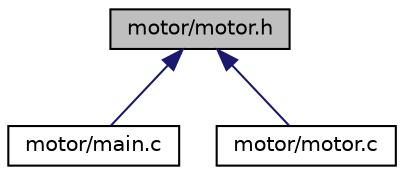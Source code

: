 digraph "motor/motor.h"
{
  edge [fontname="Helvetica",fontsize="10",labelfontname="Helvetica",labelfontsize="10"];
  node [fontname="Helvetica",fontsize="10",shape=record];
  Node1 [label="motor/motor.h",height=0.2,width=0.4,color="black", fillcolor="grey75", style="filled", fontcolor="black"];
  Node1 -> Node2 [dir="back",color="midnightblue",fontsize="10",style="solid",fontname="Helvetica"];
  Node2 [label="motor/main.c",height=0.2,width=0.4,color="black", fillcolor="white", style="filled",URL="$motor_2main_8c.html"];
  Node1 -> Node3 [dir="back",color="midnightblue",fontsize="10",style="solid",fontname="Helvetica"];
  Node3 [label="motor/motor.c",height=0.2,width=0.4,color="black", fillcolor="white", style="filled",URL="$motor_8c.html"];
}
